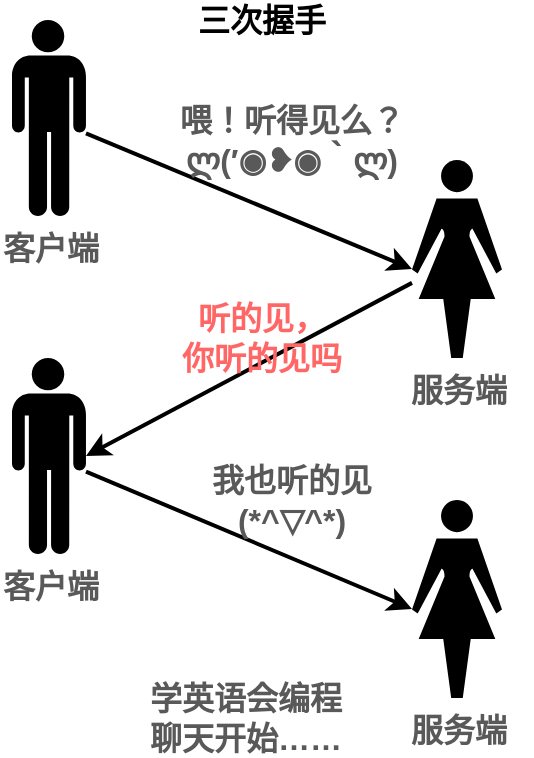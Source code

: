 <mxfile version="13.6.9" type="github">
  <diagram id="C8aiO-9QrQOB_Y6PwhAl" name="第 1 页">
    <mxGraphModel dx="868" dy="449" grid="1" gridSize="10" guides="1" tooltips="1" connect="1" arrows="1" fold="1" page="1" pageScale="1" pageWidth="827" pageHeight="1169" math="0" shadow="0">
      <root>
        <mxCell id="0" />
        <mxCell id="1" parent="0" />
        <mxCell id="E90D5N-rsSi9anKhzdP2-4" style="rounded=0;orthogonalLoop=1;jettySize=auto;html=1;entryX=0;entryY=0.55;entryDx=0;entryDy=0;entryPerimeter=0;strokeWidth=2;" edge="1" parent="1" source="E90D5N-rsSi9anKhzdP2-2" target="E90D5N-rsSi9anKhzdP2-3">
          <mxGeometry relative="1" as="geometry" />
        </mxCell>
        <mxCell id="E90D5N-rsSi9anKhzdP2-2" value="&lt;font style=&quot;font-size: 16px&quot; color=&quot;#595959&quot;&gt;&lt;b&gt;客户端&lt;/b&gt;&lt;/font&gt;" style="shape=mxgraph.signs.people.man_1;html=1;pointerEvents=1;fillColor=#000000;strokeColor=none;verticalLabelPosition=bottom;verticalAlign=top;align=center;" vertex="1" parent="1">
          <mxGeometry x="120" y="30" width="37" height="98" as="geometry" />
        </mxCell>
        <mxCell id="E90D5N-rsSi9anKhzdP2-7" style="edgeStyle=none;rounded=0;orthogonalLoop=1;jettySize=auto;html=1;entryX=1;entryY=0.5;entryDx=0;entryDy=0;entryPerimeter=0;strokeWidth=2;" edge="1" parent="1" source="E90D5N-rsSi9anKhzdP2-3" target="E90D5N-rsSi9anKhzdP2-6">
          <mxGeometry relative="1" as="geometry" />
        </mxCell>
        <mxCell id="E90D5N-rsSi9anKhzdP2-3" value="&lt;font style=&quot;font-size: 16px&quot; color=&quot;#595959&quot;&gt;&lt;b&gt;服务端&lt;/b&gt;&lt;/font&gt;" style="shape=mxgraph.signs.people.woman_2;html=1;pointerEvents=1;fillColor=#000000;strokeColor=none;verticalLabelPosition=bottom;verticalAlign=top;align=center;" vertex="1" parent="1">
          <mxGeometry x="320" y="100" width="45" height="99" as="geometry" />
        </mxCell>
        <mxCell id="E90D5N-rsSi9anKhzdP2-5" value="&lt;font style=&quot;font-size: 16px&quot; color=&quot;#595959&quot;&gt;&lt;b&gt;喂！听得见么？&lt;br&gt;ლ(′◉❥◉｀ლ)&lt;/b&gt;&lt;/font&gt;" style="text;html=1;strokeColor=none;fillColor=none;align=center;verticalAlign=middle;whiteSpace=wrap;rounded=0;" vertex="1" parent="1">
          <mxGeometry x="140" y="80" width="240" height="20" as="geometry" />
        </mxCell>
        <mxCell id="E90D5N-rsSi9anKhzdP2-10" style="edgeStyle=none;rounded=0;orthogonalLoop=1;jettySize=auto;html=1;entryX=0;entryY=0.55;entryDx=0;entryDy=0;entryPerimeter=0;strokeWidth=2;" edge="1" parent="1" source="E90D5N-rsSi9anKhzdP2-6" target="E90D5N-rsSi9anKhzdP2-9">
          <mxGeometry relative="1" as="geometry" />
        </mxCell>
        <mxCell id="E90D5N-rsSi9anKhzdP2-6" value="&lt;font style=&quot;font-size: 16px&quot; color=&quot;#595959&quot;&gt;&lt;b&gt;客户端&lt;/b&gt;&lt;/font&gt;" style="shape=mxgraph.signs.people.man_1;html=1;pointerEvents=1;fillColor=#000000;strokeColor=none;verticalLabelPosition=bottom;verticalAlign=top;align=center;" vertex="1" parent="1">
          <mxGeometry x="120" y="199" width="37" height="98" as="geometry" />
        </mxCell>
        <mxCell id="E90D5N-rsSi9anKhzdP2-8" value="&lt;font style=&quot;font-size: 16px&quot; color=&quot;#ff6666&quot;&gt;&lt;b&gt;听的见，&lt;br&gt;你听的见吗&lt;/b&gt;&lt;/font&gt;" style="text;html=1;strokeColor=none;fillColor=none;align=center;verticalAlign=middle;whiteSpace=wrap;rounded=0;" vertex="1" parent="1">
          <mxGeometry x="180" y="179" width="130" height="20" as="geometry" />
        </mxCell>
        <mxCell id="E90D5N-rsSi9anKhzdP2-9" value="&lt;font style=&quot;font-size: 16px&quot; color=&quot;#595959&quot;&gt;&lt;b&gt;服务端&lt;/b&gt;&lt;/font&gt;" style="shape=mxgraph.signs.people.woman_2;html=1;pointerEvents=1;fillColor=#000000;strokeColor=none;verticalLabelPosition=bottom;verticalAlign=top;align=center;" vertex="1" parent="1">
          <mxGeometry x="320" y="270" width="45" height="99" as="geometry" />
        </mxCell>
        <mxCell id="E90D5N-rsSi9anKhzdP2-11" value="&lt;font color=&quot;#595959&quot;&gt;&lt;span style=&quot;font-size: 16px&quot;&gt;&lt;b&gt;我也听的见&lt;br&gt;&lt;/b&gt;&lt;/span&gt;&lt;/font&gt;&lt;font style=&quot;font-size: 16px&quot; color=&quot;#595959&quot;&gt;&lt;b&gt;(*^▽^*)&lt;/b&gt;&lt;/font&gt;" style="text;html=1;strokeColor=none;fillColor=none;align=center;verticalAlign=middle;whiteSpace=wrap;rounded=0;" vertex="1" parent="1">
          <mxGeometry x="140" y="260" width="240" height="20" as="geometry" />
        </mxCell>
        <mxCell id="E90D5N-rsSi9anKhzdP2-12" value="&lt;font style=&quot;font-size: 16px&quot; color=&quot;#595959&quot;&gt;&lt;b&gt;学英语会编程&lt;br&gt;聊天开始……&lt;/b&gt;&lt;/font&gt;" style="text;html=1;strokeColor=none;fillColor=none;align=center;verticalAlign=middle;whiteSpace=wrap;rounded=0;" vertex="1" parent="1">
          <mxGeometry x="157" y="369" width="160" height="20" as="geometry" />
        </mxCell>
        <mxCell id="E90D5N-rsSi9anKhzdP2-13" value="&lt;font style=&quot;font-size: 16px&quot;&gt;&lt;b&gt;三次握手&lt;/b&gt;&lt;/font&gt;" style="text;html=1;strokeColor=none;fillColor=none;align=center;verticalAlign=middle;whiteSpace=wrap;rounded=0;" vertex="1" parent="1">
          <mxGeometry x="205" y="20" width="80" height="20" as="geometry" />
        </mxCell>
      </root>
    </mxGraphModel>
  </diagram>
</mxfile>

